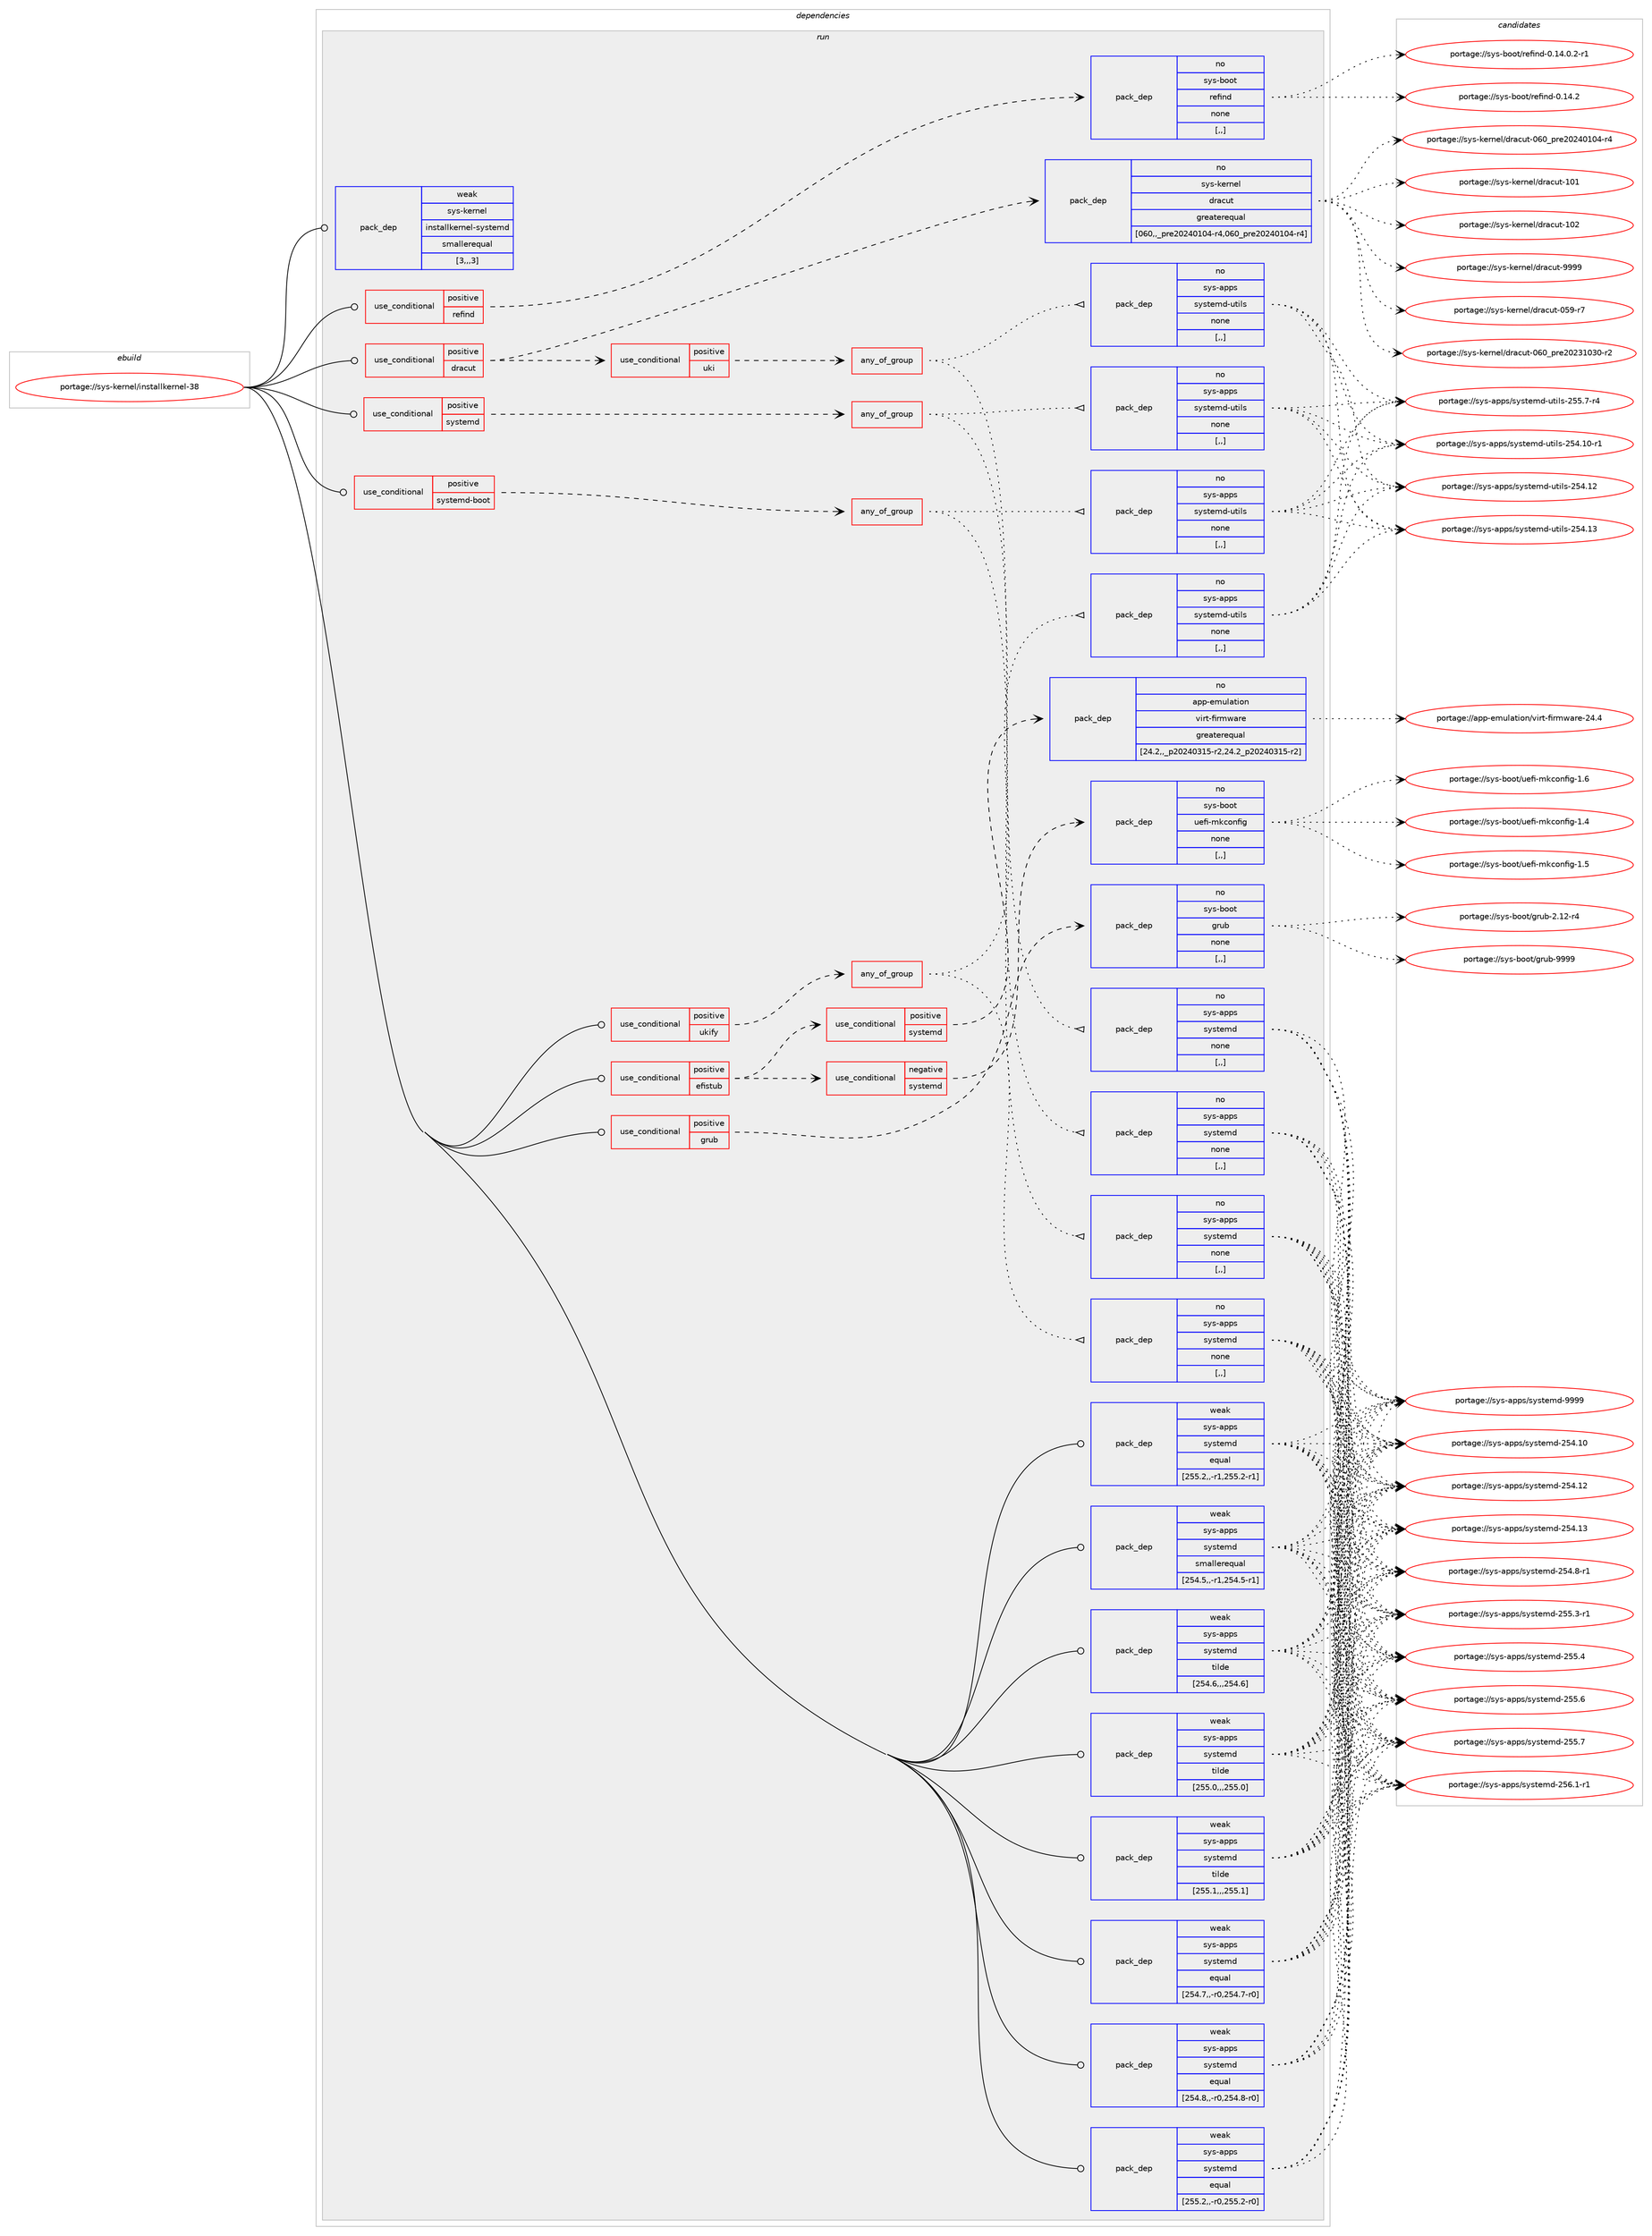 digraph prolog {

# *************
# Graph options
# *************

newrank=true;
concentrate=true;
compound=true;
graph [rankdir=LR,fontname=Helvetica,fontsize=10,ranksep=1.5];#, ranksep=2.5, nodesep=0.2];
edge  [arrowhead=vee];
node  [fontname=Helvetica,fontsize=10];

# **********
# The ebuild
# **********

subgraph cluster_leftcol {
color=gray;
label=<<i>ebuild</i>>;
id [label="portage://sys-kernel/installkernel-38", color=red, width=4, href="../sys-kernel/installkernel-38.svg"];
}

# ****************
# The dependencies
# ****************

subgraph cluster_midcol {
color=gray;
label=<<i>dependencies</i>>;
subgraph cluster_compile {
fillcolor="#eeeeee";
style=filled;
label=<<i>compile</i>>;
}
subgraph cluster_compileandrun {
fillcolor="#eeeeee";
style=filled;
label=<<i>compile and run</i>>;
}
subgraph cluster_run {
fillcolor="#eeeeee";
style=filled;
label=<<i>run</i>>;
subgraph cond114056 {
dependency428863 [label=<<TABLE BORDER="0" CELLBORDER="1" CELLSPACING="0" CELLPADDING="4"><TR><TD ROWSPAN="3" CELLPADDING="10">use_conditional</TD></TR><TR><TD>positive</TD></TR><TR><TD>dracut</TD></TR></TABLE>>, shape=none, color=red];
subgraph pack311896 {
dependency428864 [label=<<TABLE BORDER="0" CELLBORDER="1" CELLSPACING="0" CELLPADDING="4" WIDTH="220"><TR><TD ROWSPAN="6" CELLPADDING="30">pack_dep</TD></TR><TR><TD WIDTH="110">no</TD></TR><TR><TD>sys-kernel</TD></TR><TR><TD>dracut</TD></TR><TR><TD>greaterequal</TD></TR><TR><TD>[060,,_pre20240104-r4,060_pre20240104-r4]</TD></TR></TABLE>>, shape=none, color=blue];
}
dependency428863:e -> dependency428864:w [weight=20,style="dashed",arrowhead="vee"];
subgraph cond114057 {
dependency428865 [label=<<TABLE BORDER="0" CELLBORDER="1" CELLSPACING="0" CELLPADDING="4"><TR><TD ROWSPAN="3" CELLPADDING="10">use_conditional</TD></TR><TR><TD>positive</TD></TR><TR><TD>uki</TD></TR></TABLE>>, shape=none, color=red];
subgraph any2712 {
dependency428866 [label=<<TABLE BORDER="0" CELLBORDER="1" CELLSPACING="0" CELLPADDING="4"><TR><TD CELLPADDING="10">any_of_group</TD></TR></TABLE>>, shape=none, color=red];subgraph pack311897 {
dependency428867 [label=<<TABLE BORDER="0" CELLBORDER="1" CELLSPACING="0" CELLPADDING="4" WIDTH="220"><TR><TD ROWSPAN="6" CELLPADDING="30">pack_dep</TD></TR><TR><TD WIDTH="110">no</TD></TR><TR><TD>sys-apps</TD></TR><TR><TD>systemd</TD></TR><TR><TD>none</TD></TR><TR><TD>[,,]</TD></TR></TABLE>>, shape=none, color=blue];
}
dependency428866:e -> dependency428867:w [weight=20,style="dotted",arrowhead="oinv"];
subgraph pack311898 {
dependency428868 [label=<<TABLE BORDER="0" CELLBORDER="1" CELLSPACING="0" CELLPADDING="4" WIDTH="220"><TR><TD ROWSPAN="6" CELLPADDING="30">pack_dep</TD></TR><TR><TD WIDTH="110">no</TD></TR><TR><TD>sys-apps</TD></TR><TR><TD>systemd-utils</TD></TR><TR><TD>none</TD></TR><TR><TD>[,,]</TD></TR></TABLE>>, shape=none, color=blue];
}
dependency428866:e -> dependency428868:w [weight=20,style="dotted",arrowhead="oinv"];
}
dependency428865:e -> dependency428866:w [weight=20,style="dashed",arrowhead="vee"];
}
dependency428863:e -> dependency428865:w [weight=20,style="dashed",arrowhead="vee"];
}
id:e -> dependency428863:w [weight=20,style="solid",arrowhead="odot"];
subgraph cond114058 {
dependency428869 [label=<<TABLE BORDER="0" CELLBORDER="1" CELLSPACING="0" CELLPADDING="4"><TR><TD ROWSPAN="3" CELLPADDING="10">use_conditional</TD></TR><TR><TD>positive</TD></TR><TR><TD>efistub</TD></TR></TABLE>>, shape=none, color=red];
subgraph cond114059 {
dependency428870 [label=<<TABLE BORDER="0" CELLBORDER="1" CELLSPACING="0" CELLPADDING="4"><TR><TD ROWSPAN="3" CELLPADDING="10">use_conditional</TD></TR><TR><TD>positive</TD></TR><TR><TD>systemd</TD></TR></TABLE>>, shape=none, color=red];
subgraph pack311899 {
dependency428871 [label=<<TABLE BORDER="0" CELLBORDER="1" CELLSPACING="0" CELLPADDING="4" WIDTH="220"><TR><TD ROWSPAN="6" CELLPADDING="30">pack_dep</TD></TR><TR><TD WIDTH="110">no</TD></TR><TR><TD>app-emulation</TD></TR><TR><TD>virt-firmware</TD></TR><TR><TD>greaterequal</TD></TR><TR><TD>[24.2,,_p20240315-r2,24.2_p20240315-r2]</TD></TR></TABLE>>, shape=none, color=blue];
}
dependency428870:e -> dependency428871:w [weight=20,style="dashed",arrowhead="vee"];
}
dependency428869:e -> dependency428870:w [weight=20,style="dashed",arrowhead="vee"];
subgraph cond114060 {
dependency428872 [label=<<TABLE BORDER="0" CELLBORDER="1" CELLSPACING="0" CELLPADDING="4"><TR><TD ROWSPAN="3" CELLPADDING="10">use_conditional</TD></TR><TR><TD>negative</TD></TR><TR><TD>systemd</TD></TR></TABLE>>, shape=none, color=red];
subgraph pack311900 {
dependency428873 [label=<<TABLE BORDER="0" CELLBORDER="1" CELLSPACING="0" CELLPADDING="4" WIDTH="220"><TR><TD ROWSPAN="6" CELLPADDING="30">pack_dep</TD></TR><TR><TD WIDTH="110">no</TD></TR><TR><TD>sys-boot</TD></TR><TR><TD>uefi-mkconfig</TD></TR><TR><TD>none</TD></TR><TR><TD>[,,]</TD></TR></TABLE>>, shape=none, color=blue];
}
dependency428872:e -> dependency428873:w [weight=20,style="dashed",arrowhead="vee"];
}
dependency428869:e -> dependency428872:w [weight=20,style="dashed",arrowhead="vee"];
}
id:e -> dependency428869:w [weight=20,style="solid",arrowhead="odot"];
subgraph cond114061 {
dependency428874 [label=<<TABLE BORDER="0" CELLBORDER="1" CELLSPACING="0" CELLPADDING="4"><TR><TD ROWSPAN="3" CELLPADDING="10">use_conditional</TD></TR><TR><TD>positive</TD></TR><TR><TD>grub</TD></TR></TABLE>>, shape=none, color=red];
subgraph pack311901 {
dependency428875 [label=<<TABLE BORDER="0" CELLBORDER="1" CELLSPACING="0" CELLPADDING="4" WIDTH="220"><TR><TD ROWSPAN="6" CELLPADDING="30">pack_dep</TD></TR><TR><TD WIDTH="110">no</TD></TR><TR><TD>sys-boot</TD></TR><TR><TD>grub</TD></TR><TR><TD>none</TD></TR><TR><TD>[,,]</TD></TR></TABLE>>, shape=none, color=blue];
}
dependency428874:e -> dependency428875:w [weight=20,style="dashed",arrowhead="vee"];
}
id:e -> dependency428874:w [weight=20,style="solid",arrowhead="odot"];
subgraph cond114062 {
dependency428876 [label=<<TABLE BORDER="0" CELLBORDER="1" CELLSPACING="0" CELLPADDING="4"><TR><TD ROWSPAN="3" CELLPADDING="10">use_conditional</TD></TR><TR><TD>positive</TD></TR><TR><TD>refind</TD></TR></TABLE>>, shape=none, color=red];
subgraph pack311902 {
dependency428877 [label=<<TABLE BORDER="0" CELLBORDER="1" CELLSPACING="0" CELLPADDING="4" WIDTH="220"><TR><TD ROWSPAN="6" CELLPADDING="30">pack_dep</TD></TR><TR><TD WIDTH="110">no</TD></TR><TR><TD>sys-boot</TD></TR><TR><TD>refind</TD></TR><TR><TD>none</TD></TR><TR><TD>[,,]</TD></TR></TABLE>>, shape=none, color=blue];
}
dependency428876:e -> dependency428877:w [weight=20,style="dashed",arrowhead="vee"];
}
id:e -> dependency428876:w [weight=20,style="solid",arrowhead="odot"];
subgraph cond114063 {
dependency428878 [label=<<TABLE BORDER="0" CELLBORDER="1" CELLSPACING="0" CELLPADDING="4"><TR><TD ROWSPAN="3" CELLPADDING="10">use_conditional</TD></TR><TR><TD>positive</TD></TR><TR><TD>systemd</TD></TR></TABLE>>, shape=none, color=red];
subgraph any2713 {
dependency428879 [label=<<TABLE BORDER="0" CELLBORDER="1" CELLSPACING="0" CELLPADDING="4"><TR><TD CELLPADDING="10">any_of_group</TD></TR></TABLE>>, shape=none, color=red];subgraph pack311903 {
dependency428880 [label=<<TABLE BORDER="0" CELLBORDER="1" CELLSPACING="0" CELLPADDING="4" WIDTH="220"><TR><TD ROWSPAN="6" CELLPADDING="30">pack_dep</TD></TR><TR><TD WIDTH="110">no</TD></TR><TR><TD>sys-apps</TD></TR><TR><TD>systemd</TD></TR><TR><TD>none</TD></TR><TR><TD>[,,]</TD></TR></TABLE>>, shape=none, color=blue];
}
dependency428879:e -> dependency428880:w [weight=20,style="dotted",arrowhead="oinv"];
subgraph pack311904 {
dependency428881 [label=<<TABLE BORDER="0" CELLBORDER="1" CELLSPACING="0" CELLPADDING="4" WIDTH="220"><TR><TD ROWSPAN="6" CELLPADDING="30">pack_dep</TD></TR><TR><TD WIDTH="110">no</TD></TR><TR><TD>sys-apps</TD></TR><TR><TD>systemd-utils</TD></TR><TR><TD>none</TD></TR><TR><TD>[,,]</TD></TR></TABLE>>, shape=none, color=blue];
}
dependency428879:e -> dependency428881:w [weight=20,style="dotted",arrowhead="oinv"];
}
dependency428878:e -> dependency428879:w [weight=20,style="dashed",arrowhead="vee"];
}
id:e -> dependency428878:w [weight=20,style="solid",arrowhead="odot"];
subgraph cond114064 {
dependency428882 [label=<<TABLE BORDER="0" CELLBORDER="1" CELLSPACING="0" CELLPADDING="4"><TR><TD ROWSPAN="3" CELLPADDING="10">use_conditional</TD></TR><TR><TD>positive</TD></TR><TR><TD>systemd-boot</TD></TR></TABLE>>, shape=none, color=red];
subgraph any2714 {
dependency428883 [label=<<TABLE BORDER="0" CELLBORDER="1" CELLSPACING="0" CELLPADDING="4"><TR><TD CELLPADDING="10">any_of_group</TD></TR></TABLE>>, shape=none, color=red];subgraph pack311905 {
dependency428884 [label=<<TABLE BORDER="0" CELLBORDER="1" CELLSPACING="0" CELLPADDING="4" WIDTH="220"><TR><TD ROWSPAN="6" CELLPADDING="30">pack_dep</TD></TR><TR><TD WIDTH="110">no</TD></TR><TR><TD>sys-apps</TD></TR><TR><TD>systemd</TD></TR><TR><TD>none</TD></TR><TR><TD>[,,]</TD></TR></TABLE>>, shape=none, color=blue];
}
dependency428883:e -> dependency428884:w [weight=20,style="dotted",arrowhead="oinv"];
subgraph pack311906 {
dependency428885 [label=<<TABLE BORDER="0" CELLBORDER="1" CELLSPACING="0" CELLPADDING="4" WIDTH="220"><TR><TD ROWSPAN="6" CELLPADDING="30">pack_dep</TD></TR><TR><TD WIDTH="110">no</TD></TR><TR><TD>sys-apps</TD></TR><TR><TD>systemd-utils</TD></TR><TR><TD>none</TD></TR><TR><TD>[,,]</TD></TR></TABLE>>, shape=none, color=blue];
}
dependency428883:e -> dependency428885:w [weight=20,style="dotted",arrowhead="oinv"];
}
dependency428882:e -> dependency428883:w [weight=20,style="dashed",arrowhead="vee"];
}
id:e -> dependency428882:w [weight=20,style="solid",arrowhead="odot"];
subgraph cond114065 {
dependency428886 [label=<<TABLE BORDER="0" CELLBORDER="1" CELLSPACING="0" CELLPADDING="4"><TR><TD ROWSPAN="3" CELLPADDING="10">use_conditional</TD></TR><TR><TD>positive</TD></TR><TR><TD>ukify</TD></TR></TABLE>>, shape=none, color=red];
subgraph any2715 {
dependency428887 [label=<<TABLE BORDER="0" CELLBORDER="1" CELLSPACING="0" CELLPADDING="4"><TR><TD CELLPADDING="10">any_of_group</TD></TR></TABLE>>, shape=none, color=red];subgraph pack311907 {
dependency428888 [label=<<TABLE BORDER="0" CELLBORDER="1" CELLSPACING="0" CELLPADDING="4" WIDTH="220"><TR><TD ROWSPAN="6" CELLPADDING="30">pack_dep</TD></TR><TR><TD WIDTH="110">no</TD></TR><TR><TD>sys-apps</TD></TR><TR><TD>systemd</TD></TR><TR><TD>none</TD></TR><TR><TD>[,,]</TD></TR></TABLE>>, shape=none, color=blue];
}
dependency428887:e -> dependency428888:w [weight=20,style="dotted",arrowhead="oinv"];
subgraph pack311908 {
dependency428889 [label=<<TABLE BORDER="0" CELLBORDER="1" CELLSPACING="0" CELLPADDING="4" WIDTH="220"><TR><TD ROWSPAN="6" CELLPADDING="30">pack_dep</TD></TR><TR><TD WIDTH="110">no</TD></TR><TR><TD>sys-apps</TD></TR><TR><TD>systemd-utils</TD></TR><TR><TD>none</TD></TR><TR><TD>[,,]</TD></TR></TABLE>>, shape=none, color=blue];
}
dependency428887:e -> dependency428889:w [weight=20,style="dotted",arrowhead="oinv"];
}
dependency428886:e -> dependency428887:w [weight=20,style="dashed",arrowhead="vee"];
}
id:e -> dependency428886:w [weight=20,style="solid",arrowhead="odot"];
subgraph pack311909 {
dependency428890 [label=<<TABLE BORDER="0" CELLBORDER="1" CELLSPACING="0" CELLPADDING="4" WIDTH="220"><TR><TD ROWSPAN="6" CELLPADDING="30">pack_dep</TD></TR><TR><TD WIDTH="110">weak</TD></TR><TR><TD>sys-apps</TD></TR><TR><TD>systemd</TD></TR><TR><TD>equal</TD></TR><TR><TD>[254.7,,-r0,254.7-r0]</TD></TR></TABLE>>, shape=none, color=blue];
}
id:e -> dependency428890:w [weight=20,style="solid",arrowhead="odot"];
subgraph pack311910 {
dependency428891 [label=<<TABLE BORDER="0" CELLBORDER="1" CELLSPACING="0" CELLPADDING="4" WIDTH="220"><TR><TD ROWSPAN="6" CELLPADDING="30">pack_dep</TD></TR><TR><TD WIDTH="110">weak</TD></TR><TR><TD>sys-apps</TD></TR><TR><TD>systemd</TD></TR><TR><TD>equal</TD></TR><TR><TD>[254.8,,-r0,254.8-r0]</TD></TR></TABLE>>, shape=none, color=blue];
}
id:e -> dependency428891:w [weight=20,style="solid",arrowhead="odot"];
subgraph pack311911 {
dependency428892 [label=<<TABLE BORDER="0" CELLBORDER="1" CELLSPACING="0" CELLPADDING="4" WIDTH="220"><TR><TD ROWSPAN="6" CELLPADDING="30">pack_dep</TD></TR><TR><TD WIDTH="110">weak</TD></TR><TR><TD>sys-apps</TD></TR><TR><TD>systemd</TD></TR><TR><TD>equal</TD></TR><TR><TD>[255.2,,-r0,255.2-r0]</TD></TR></TABLE>>, shape=none, color=blue];
}
id:e -> dependency428892:w [weight=20,style="solid",arrowhead="odot"];
subgraph pack311912 {
dependency428893 [label=<<TABLE BORDER="0" CELLBORDER="1" CELLSPACING="0" CELLPADDING="4" WIDTH="220"><TR><TD ROWSPAN="6" CELLPADDING="30">pack_dep</TD></TR><TR><TD WIDTH="110">weak</TD></TR><TR><TD>sys-apps</TD></TR><TR><TD>systemd</TD></TR><TR><TD>equal</TD></TR><TR><TD>[255.2,,-r1,255.2-r1]</TD></TR></TABLE>>, shape=none, color=blue];
}
id:e -> dependency428893:w [weight=20,style="solid",arrowhead="odot"];
subgraph pack311913 {
dependency428894 [label=<<TABLE BORDER="0" CELLBORDER="1" CELLSPACING="0" CELLPADDING="4" WIDTH="220"><TR><TD ROWSPAN="6" CELLPADDING="30">pack_dep</TD></TR><TR><TD WIDTH="110">weak</TD></TR><TR><TD>sys-apps</TD></TR><TR><TD>systemd</TD></TR><TR><TD>smallerequal</TD></TR><TR><TD>[254.5,,-r1,254.5-r1]</TD></TR></TABLE>>, shape=none, color=blue];
}
id:e -> dependency428894:w [weight=20,style="solid",arrowhead="odot"];
subgraph pack311914 {
dependency428895 [label=<<TABLE BORDER="0" CELLBORDER="1" CELLSPACING="0" CELLPADDING="4" WIDTH="220"><TR><TD ROWSPAN="6" CELLPADDING="30">pack_dep</TD></TR><TR><TD WIDTH="110">weak</TD></TR><TR><TD>sys-apps</TD></TR><TR><TD>systemd</TD></TR><TR><TD>tilde</TD></TR><TR><TD>[254.6,,,254.6]</TD></TR></TABLE>>, shape=none, color=blue];
}
id:e -> dependency428895:w [weight=20,style="solid",arrowhead="odot"];
subgraph pack311915 {
dependency428896 [label=<<TABLE BORDER="0" CELLBORDER="1" CELLSPACING="0" CELLPADDING="4" WIDTH="220"><TR><TD ROWSPAN="6" CELLPADDING="30">pack_dep</TD></TR><TR><TD WIDTH="110">weak</TD></TR><TR><TD>sys-apps</TD></TR><TR><TD>systemd</TD></TR><TR><TD>tilde</TD></TR><TR><TD>[255.0,,,255.0]</TD></TR></TABLE>>, shape=none, color=blue];
}
id:e -> dependency428896:w [weight=20,style="solid",arrowhead="odot"];
subgraph pack311916 {
dependency428897 [label=<<TABLE BORDER="0" CELLBORDER="1" CELLSPACING="0" CELLPADDING="4" WIDTH="220"><TR><TD ROWSPAN="6" CELLPADDING="30">pack_dep</TD></TR><TR><TD WIDTH="110">weak</TD></TR><TR><TD>sys-apps</TD></TR><TR><TD>systemd</TD></TR><TR><TD>tilde</TD></TR><TR><TD>[255.1,,,255.1]</TD></TR></TABLE>>, shape=none, color=blue];
}
id:e -> dependency428897:w [weight=20,style="solid",arrowhead="odot"];
subgraph pack311917 {
dependency428898 [label=<<TABLE BORDER="0" CELLBORDER="1" CELLSPACING="0" CELLPADDING="4" WIDTH="220"><TR><TD ROWSPAN="6" CELLPADDING="30">pack_dep</TD></TR><TR><TD WIDTH="110">weak</TD></TR><TR><TD>sys-kernel</TD></TR><TR><TD>installkernel-systemd</TD></TR><TR><TD>smallerequal</TD></TR><TR><TD>[3,,,3]</TD></TR></TABLE>>, shape=none, color=blue];
}
id:e -> dependency428898:w [weight=20,style="solid",arrowhead="odot"];
}
}

# **************
# The candidates
# **************

subgraph cluster_choices {
rank=same;
color=gray;
label=<<i>candidates</i>>;

subgraph choice311896 {
color=black;
nodesep=1;
choice11512111545107101114110101108471001149799117116454853574511455 [label="portage://sys-kernel/dracut-059-r7", color=red, width=4,href="../sys-kernel/dracut-059-r7.svg"];
choice11512111545107101114110101108471001149799117116454854489511211410150485051494851484511450 [label="portage://sys-kernel/dracut-060_pre20231030-r2", color=red, width=4,href="../sys-kernel/dracut-060_pre20231030-r2.svg"];
choice11512111545107101114110101108471001149799117116454854489511211410150485052484948524511452 [label="portage://sys-kernel/dracut-060_pre20240104-r4", color=red, width=4,href="../sys-kernel/dracut-060_pre20240104-r4.svg"];
choice1151211154510710111411010110847100114979911711645494849 [label="portage://sys-kernel/dracut-101", color=red, width=4,href="../sys-kernel/dracut-101.svg"];
choice1151211154510710111411010110847100114979911711645494850 [label="portage://sys-kernel/dracut-102", color=red, width=4,href="../sys-kernel/dracut-102.svg"];
choice115121115451071011141101011084710011497991171164557575757 [label="portage://sys-kernel/dracut-9999", color=red, width=4,href="../sys-kernel/dracut-9999.svg"];
dependency428864:e -> choice11512111545107101114110101108471001149799117116454853574511455:w [style=dotted,weight="100"];
dependency428864:e -> choice11512111545107101114110101108471001149799117116454854489511211410150485051494851484511450:w [style=dotted,weight="100"];
dependency428864:e -> choice11512111545107101114110101108471001149799117116454854489511211410150485052484948524511452:w [style=dotted,weight="100"];
dependency428864:e -> choice1151211154510710111411010110847100114979911711645494849:w [style=dotted,weight="100"];
dependency428864:e -> choice1151211154510710111411010110847100114979911711645494850:w [style=dotted,weight="100"];
dependency428864:e -> choice115121115451071011141101011084710011497991171164557575757:w [style=dotted,weight="100"];
}
subgraph choice311897 {
color=black;
nodesep=1;
choice11512111545971121121154711512111511610110910045505352464948 [label="portage://sys-apps/systemd-254.10", color=red, width=4,href="../sys-apps/systemd-254.10.svg"];
choice11512111545971121121154711512111511610110910045505352464950 [label="portage://sys-apps/systemd-254.12", color=red, width=4,href="../sys-apps/systemd-254.12.svg"];
choice11512111545971121121154711512111511610110910045505352464951 [label="portage://sys-apps/systemd-254.13", color=red, width=4,href="../sys-apps/systemd-254.13.svg"];
choice1151211154597112112115471151211151161011091004550535246564511449 [label="portage://sys-apps/systemd-254.8-r1", color=red, width=4,href="../sys-apps/systemd-254.8-r1.svg"];
choice1151211154597112112115471151211151161011091004550535346514511449 [label="portage://sys-apps/systemd-255.3-r1", color=red, width=4,href="../sys-apps/systemd-255.3-r1.svg"];
choice115121115459711211211547115121115116101109100455053534652 [label="portage://sys-apps/systemd-255.4", color=red, width=4,href="../sys-apps/systemd-255.4.svg"];
choice115121115459711211211547115121115116101109100455053534654 [label="portage://sys-apps/systemd-255.6", color=red, width=4,href="../sys-apps/systemd-255.6.svg"];
choice115121115459711211211547115121115116101109100455053534655 [label="portage://sys-apps/systemd-255.7", color=red, width=4,href="../sys-apps/systemd-255.7.svg"];
choice1151211154597112112115471151211151161011091004550535446494511449 [label="portage://sys-apps/systemd-256.1-r1", color=red, width=4,href="../sys-apps/systemd-256.1-r1.svg"];
choice1151211154597112112115471151211151161011091004557575757 [label="portage://sys-apps/systemd-9999", color=red, width=4,href="../sys-apps/systemd-9999.svg"];
dependency428867:e -> choice11512111545971121121154711512111511610110910045505352464948:w [style=dotted,weight="100"];
dependency428867:e -> choice11512111545971121121154711512111511610110910045505352464950:w [style=dotted,weight="100"];
dependency428867:e -> choice11512111545971121121154711512111511610110910045505352464951:w [style=dotted,weight="100"];
dependency428867:e -> choice1151211154597112112115471151211151161011091004550535246564511449:w [style=dotted,weight="100"];
dependency428867:e -> choice1151211154597112112115471151211151161011091004550535346514511449:w [style=dotted,weight="100"];
dependency428867:e -> choice115121115459711211211547115121115116101109100455053534652:w [style=dotted,weight="100"];
dependency428867:e -> choice115121115459711211211547115121115116101109100455053534654:w [style=dotted,weight="100"];
dependency428867:e -> choice115121115459711211211547115121115116101109100455053534655:w [style=dotted,weight="100"];
dependency428867:e -> choice1151211154597112112115471151211151161011091004550535446494511449:w [style=dotted,weight="100"];
dependency428867:e -> choice1151211154597112112115471151211151161011091004557575757:w [style=dotted,weight="100"];
}
subgraph choice311898 {
color=black;
nodesep=1;
choice11512111545971121121154711512111511610110910045117116105108115455053524649484511449 [label="portage://sys-apps/systemd-utils-254.10-r1", color=red, width=4,href="../sys-apps/systemd-utils-254.10-r1.svg"];
choice1151211154597112112115471151211151161011091004511711610510811545505352464950 [label="portage://sys-apps/systemd-utils-254.12", color=red, width=4,href="../sys-apps/systemd-utils-254.12.svg"];
choice1151211154597112112115471151211151161011091004511711610510811545505352464951 [label="portage://sys-apps/systemd-utils-254.13", color=red, width=4,href="../sys-apps/systemd-utils-254.13.svg"];
choice115121115459711211211547115121115116101109100451171161051081154550535346554511452 [label="portage://sys-apps/systemd-utils-255.7-r4", color=red, width=4,href="../sys-apps/systemd-utils-255.7-r4.svg"];
dependency428868:e -> choice11512111545971121121154711512111511610110910045117116105108115455053524649484511449:w [style=dotted,weight="100"];
dependency428868:e -> choice1151211154597112112115471151211151161011091004511711610510811545505352464950:w [style=dotted,weight="100"];
dependency428868:e -> choice1151211154597112112115471151211151161011091004511711610510811545505352464951:w [style=dotted,weight="100"];
dependency428868:e -> choice115121115459711211211547115121115116101109100451171161051081154550535346554511452:w [style=dotted,weight="100"];
}
subgraph choice311899 {
color=black;
nodesep=1;
choice9711211245101109117108971161051111104711810511411645102105114109119971141014550524652 [label="portage://app-emulation/virt-firmware-24.4", color=red, width=4,href="../app-emulation/virt-firmware-24.4.svg"];
dependency428871:e -> choice9711211245101109117108971161051111104711810511411645102105114109119971141014550524652:w [style=dotted,weight="100"];
}
subgraph choice311900 {
color=black;
nodesep=1;
choice115121115459811111111647117101102105451091079911111010210510345494652 [label="portage://sys-boot/uefi-mkconfig-1.4", color=red, width=4,href="../sys-boot/uefi-mkconfig-1.4.svg"];
choice115121115459811111111647117101102105451091079911111010210510345494653 [label="portage://sys-boot/uefi-mkconfig-1.5", color=red, width=4,href="../sys-boot/uefi-mkconfig-1.5.svg"];
choice115121115459811111111647117101102105451091079911111010210510345494654 [label="portage://sys-boot/uefi-mkconfig-1.6", color=red, width=4,href="../sys-boot/uefi-mkconfig-1.6.svg"];
dependency428873:e -> choice115121115459811111111647117101102105451091079911111010210510345494652:w [style=dotted,weight="100"];
dependency428873:e -> choice115121115459811111111647117101102105451091079911111010210510345494653:w [style=dotted,weight="100"];
dependency428873:e -> choice115121115459811111111647117101102105451091079911111010210510345494654:w [style=dotted,weight="100"];
}
subgraph choice311901 {
color=black;
nodesep=1;
choice1151211154598111111116471031141179845504649504511452 [label="portage://sys-boot/grub-2.12-r4", color=red, width=4,href="../sys-boot/grub-2.12-r4.svg"];
choice115121115459811111111647103114117984557575757 [label="portage://sys-boot/grub-9999", color=red, width=4,href="../sys-boot/grub-9999.svg"];
dependency428875:e -> choice1151211154598111111116471031141179845504649504511452:w [style=dotted,weight="100"];
dependency428875:e -> choice115121115459811111111647103114117984557575757:w [style=dotted,weight="100"];
}
subgraph choice311902 {
color=black;
nodesep=1;
choice1151211154598111111116471141011021051101004548464952464846504511449 [label="portage://sys-boot/refind-0.14.0.2-r1", color=red, width=4,href="../sys-boot/refind-0.14.0.2-r1.svg"];
choice11512111545981111111164711410110210511010045484649524650 [label="portage://sys-boot/refind-0.14.2", color=red, width=4,href="../sys-boot/refind-0.14.2.svg"];
dependency428877:e -> choice1151211154598111111116471141011021051101004548464952464846504511449:w [style=dotted,weight="100"];
dependency428877:e -> choice11512111545981111111164711410110210511010045484649524650:w [style=dotted,weight="100"];
}
subgraph choice311903 {
color=black;
nodesep=1;
choice11512111545971121121154711512111511610110910045505352464948 [label="portage://sys-apps/systemd-254.10", color=red, width=4,href="../sys-apps/systemd-254.10.svg"];
choice11512111545971121121154711512111511610110910045505352464950 [label="portage://sys-apps/systemd-254.12", color=red, width=4,href="../sys-apps/systemd-254.12.svg"];
choice11512111545971121121154711512111511610110910045505352464951 [label="portage://sys-apps/systemd-254.13", color=red, width=4,href="../sys-apps/systemd-254.13.svg"];
choice1151211154597112112115471151211151161011091004550535246564511449 [label="portage://sys-apps/systemd-254.8-r1", color=red, width=4,href="../sys-apps/systemd-254.8-r1.svg"];
choice1151211154597112112115471151211151161011091004550535346514511449 [label="portage://sys-apps/systemd-255.3-r1", color=red, width=4,href="../sys-apps/systemd-255.3-r1.svg"];
choice115121115459711211211547115121115116101109100455053534652 [label="portage://sys-apps/systemd-255.4", color=red, width=4,href="../sys-apps/systemd-255.4.svg"];
choice115121115459711211211547115121115116101109100455053534654 [label="portage://sys-apps/systemd-255.6", color=red, width=4,href="../sys-apps/systemd-255.6.svg"];
choice115121115459711211211547115121115116101109100455053534655 [label="portage://sys-apps/systemd-255.7", color=red, width=4,href="../sys-apps/systemd-255.7.svg"];
choice1151211154597112112115471151211151161011091004550535446494511449 [label="portage://sys-apps/systemd-256.1-r1", color=red, width=4,href="../sys-apps/systemd-256.1-r1.svg"];
choice1151211154597112112115471151211151161011091004557575757 [label="portage://sys-apps/systemd-9999", color=red, width=4,href="../sys-apps/systemd-9999.svg"];
dependency428880:e -> choice11512111545971121121154711512111511610110910045505352464948:w [style=dotted,weight="100"];
dependency428880:e -> choice11512111545971121121154711512111511610110910045505352464950:w [style=dotted,weight="100"];
dependency428880:e -> choice11512111545971121121154711512111511610110910045505352464951:w [style=dotted,weight="100"];
dependency428880:e -> choice1151211154597112112115471151211151161011091004550535246564511449:w [style=dotted,weight="100"];
dependency428880:e -> choice1151211154597112112115471151211151161011091004550535346514511449:w [style=dotted,weight="100"];
dependency428880:e -> choice115121115459711211211547115121115116101109100455053534652:w [style=dotted,weight="100"];
dependency428880:e -> choice115121115459711211211547115121115116101109100455053534654:w [style=dotted,weight="100"];
dependency428880:e -> choice115121115459711211211547115121115116101109100455053534655:w [style=dotted,weight="100"];
dependency428880:e -> choice1151211154597112112115471151211151161011091004550535446494511449:w [style=dotted,weight="100"];
dependency428880:e -> choice1151211154597112112115471151211151161011091004557575757:w [style=dotted,weight="100"];
}
subgraph choice311904 {
color=black;
nodesep=1;
choice11512111545971121121154711512111511610110910045117116105108115455053524649484511449 [label="portage://sys-apps/systemd-utils-254.10-r1", color=red, width=4,href="../sys-apps/systemd-utils-254.10-r1.svg"];
choice1151211154597112112115471151211151161011091004511711610510811545505352464950 [label="portage://sys-apps/systemd-utils-254.12", color=red, width=4,href="../sys-apps/systemd-utils-254.12.svg"];
choice1151211154597112112115471151211151161011091004511711610510811545505352464951 [label="portage://sys-apps/systemd-utils-254.13", color=red, width=4,href="../sys-apps/systemd-utils-254.13.svg"];
choice115121115459711211211547115121115116101109100451171161051081154550535346554511452 [label="portage://sys-apps/systemd-utils-255.7-r4", color=red, width=4,href="../sys-apps/systemd-utils-255.7-r4.svg"];
dependency428881:e -> choice11512111545971121121154711512111511610110910045117116105108115455053524649484511449:w [style=dotted,weight="100"];
dependency428881:e -> choice1151211154597112112115471151211151161011091004511711610510811545505352464950:w [style=dotted,weight="100"];
dependency428881:e -> choice1151211154597112112115471151211151161011091004511711610510811545505352464951:w [style=dotted,weight="100"];
dependency428881:e -> choice115121115459711211211547115121115116101109100451171161051081154550535346554511452:w [style=dotted,weight="100"];
}
subgraph choice311905 {
color=black;
nodesep=1;
choice11512111545971121121154711512111511610110910045505352464948 [label="portage://sys-apps/systemd-254.10", color=red, width=4,href="../sys-apps/systemd-254.10.svg"];
choice11512111545971121121154711512111511610110910045505352464950 [label="portage://sys-apps/systemd-254.12", color=red, width=4,href="../sys-apps/systemd-254.12.svg"];
choice11512111545971121121154711512111511610110910045505352464951 [label="portage://sys-apps/systemd-254.13", color=red, width=4,href="../sys-apps/systemd-254.13.svg"];
choice1151211154597112112115471151211151161011091004550535246564511449 [label="portage://sys-apps/systemd-254.8-r1", color=red, width=4,href="../sys-apps/systemd-254.8-r1.svg"];
choice1151211154597112112115471151211151161011091004550535346514511449 [label="portage://sys-apps/systemd-255.3-r1", color=red, width=4,href="../sys-apps/systemd-255.3-r1.svg"];
choice115121115459711211211547115121115116101109100455053534652 [label="portage://sys-apps/systemd-255.4", color=red, width=4,href="../sys-apps/systemd-255.4.svg"];
choice115121115459711211211547115121115116101109100455053534654 [label="portage://sys-apps/systemd-255.6", color=red, width=4,href="../sys-apps/systemd-255.6.svg"];
choice115121115459711211211547115121115116101109100455053534655 [label="portage://sys-apps/systemd-255.7", color=red, width=4,href="../sys-apps/systemd-255.7.svg"];
choice1151211154597112112115471151211151161011091004550535446494511449 [label="portage://sys-apps/systemd-256.1-r1", color=red, width=4,href="../sys-apps/systemd-256.1-r1.svg"];
choice1151211154597112112115471151211151161011091004557575757 [label="portage://sys-apps/systemd-9999", color=red, width=4,href="../sys-apps/systemd-9999.svg"];
dependency428884:e -> choice11512111545971121121154711512111511610110910045505352464948:w [style=dotted,weight="100"];
dependency428884:e -> choice11512111545971121121154711512111511610110910045505352464950:w [style=dotted,weight="100"];
dependency428884:e -> choice11512111545971121121154711512111511610110910045505352464951:w [style=dotted,weight="100"];
dependency428884:e -> choice1151211154597112112115471151211151161011091004550535246564511449:w [style=dotted,weight="100"];
dependency428884:e -> choice1151211154597112112115471151211151161011091004550535346514511449:w [style=dotted,weight="100"];
dependency428884:e -> choice115121115459711211211547115121115116101109100455053534652:w [style=dotted,weight="100"];
dependency428884:e -> choice115121115459711211211547115121115116101109100455053534654:w [style=dotted,weight="100"];
dependency428884:e -> choice115121115459711211211547115121115116101109100455053534655:w [style=dotted,weight="100"];
dependency428884:e -> choice1151211154597112112115471151211151161011091004550535446494511449:w [style=dotted,weight="100"];
dependency428884:e -> choice1151211154597112112115471151211151161011091004557575757:w [style=dotted,weight="100"];
}
subgraph choice311906 {
color=black;
nodesep=1;
choice11512111545971121121154711512111511610110910045117116105108115455053524649484511449 [label="portage://sys-apps/systemd-utils-254.10-r1", color=red, width=4,href="../sys-apps/systemd-utils-254.10-r1.svg"];
choice1151211154597112112115471151211151161011091004511711610510811545505352464950 [label="portage://sys-apps/systemd-utils-254.12", color=red, width=4,href="../sys-apps/systemd-utils-254.12.svg"];
choice1151211154597112112115471151211151161011091004511711610510811545505352464951 [label="portage://sys-apps/systemd-utils-254.13", color=red, width=4,href="../sys-apps/systemd-utils-254.13.svg"];
choice115121115459711211211547115121115116101109100451171161051081154550535346554511452 [label="portage://sys-apps/systemd-utils-255.7-r4", color=red, width=4,href="../sys-apps/systemd-utils-255.7-r4.svg"];
dependency428885:e -> choice11512111545971121121154711512111511610110910045117116105108115455053524649484511449:w [style=dotted,weight="100"];
dependency428885:e -> choice1151211154597112112115471151211151161011091004511711610510811545505352464950:w [style=dotted,weight="100"];
dependency428885:e -> choice1151211154597112112115471151211151161011091004511711610510811545505352464951:w [style=dotted,weight="100"];
dependency428885:e -> choice115121115459711211211547115121115116101109100451171161051081154550535346554511452:w [style=dotted,weight="100"];
}
subgraph choice311907 {
color=black;
nodesep=1;
choice11512111545971121121154711512111511610110910045505352464948 [label="portage://sys-apps/systemd-254.10", color=red, width=4,href="../sys-apps/systemd-254.10.svg"];
choice11512111545971121121154711512111511610110910045505352464950 [label="portage://sys-apps/systemd-254.12", color=red, width=4,href="../sys-apps/systemd-254.12.svg"];
choice11512111545971121121154711512111511610110910045505352464951 [label="portage://sys-apps/systemd-254.13", color=red, width=4,href="../sys-apps/systemd-254.13.svg"];
choice1151211154597112112115471151211151161011091004550535246564511449 [label="portage://sys-apps/systemd-254.8-r1", color=red, width=4,href="../sys-apps/systemd-254.8-r1.svg"];
choice1151211154597112112115471151211151161011091004550535346514511449 [label="portage://sys-apps/systemd-255.3-r1", color=red, width=4,href="../sys-apps/systemd-255.3-r1.svg"];
choice115121115459711211211547115121115116101109100455053534652 [label="portage://sys-apps/systemd-255.4", color=red, width=4,href="../sys-apps/systemd-255.4.svg"];
choice115121115459711211211547115121115116101109100455053534654 [label="portage://sys-apps/systemd-255.6", color=red, width=4,href="../sys-apps/systemd-255.6.svg"];
choice115121115459711211211547115121115116101109100455053534655 [label="portage://sys-apps/systemd-255.7", color=red, width=4,href="../sys-apps/systemd-255.7.svg"];
choice1151211154597112112115471151211151161011091004550535446494511449 [label="portage://sys-apps/systemd-256.1-r1", color=red, width=4,href="../sys-apps/systemd-256.1-r1.svg"];
choice1151211154597112112115471151211151161011091004557575757 [label="portage://sys-apps/systemd-9999", color=red, width=4,href="../sys-apps/systemd-9999.svg"];
dependency428888:e -> choice11512111545971121121154711512111511610110910045505352464948:w [style=dotted,weight="100"];
dependency428888:e -> choice11512111545971121121154711512111511610110910045505352464950:w [style=dotted,weight="100"];
dependency428888:e -> choice11512111545971121121154711512111511610110910045505352464951:w [style=dotted,weight="100"];
dependency428888:e -> choice1151211154597112112115471151211151161011091004550535246564511449:w [style=dotted,weight="100"];
dependency428888:e -> choice1151211154597112112115471151211151161011091004550535346514511449:w [style=dotted,weight="100"];
dependency428888:e -> choice115121115459711211211547115121115116101109100455053534652:w [style=dotted,weight="100"];
dependency428888:e -> choice115121115459711211211547115121115116101109100455053534654:w [style=dotted,weight="100"];
dependency428888:e -> choice115121115459711211211547115121115116101109100455053534655:w [style=dotted,weight="100"];
dependency428888:e -> choice1151211154597112112115471151211151161011091004550535446494511449:w [style=dotted,weight="100"];
dependency428888:e -> choice1151211154597112112115471151211151161011091004557575757:w [style=dotted,weight="100"];
}
subgraph choice311908 {
color=black;
nodesep=1;
choice11512111545971121121154711512111511610110910045117116105108115455053524649484511449 [label="portage://sys-apps/systemd-utils-254.10-r1", color=red, width=4,href="../sys-apps/systemd-utils-254.10-r1.svg"];
choice1151211154597112112115471151211151161011091004511711610510811545505352464950 [label="portage://sys-apps/systemd-utils-254.12", color=red, width=4,href="../sys-apps/systemd-utils-254.12.svg"];
choice1151211154597112112115471151211151161011091004511711610510811545505352464951 [label="portage://sys-apps/systemd-utils-254.13", color=red, width=4,href="../sys-apps/systemd-utils-254.13.svg"];
choice115121115459711211211547115121115116101109100451171161051081154550535346554511452 [label="portage://sys-apps/systemd-utils-255.7-r4", color=red, width=4,href="../sys-apps/systemd-utils-255.7-r4.svg"];
dependency428889:e -> choice11512111545971121121154711512111511610110910045117116105108115455053524649484511449:w [style=dotted,weight="100"];
dependency428889:e -> choice1151211154597112112115471151211151161011091004511711610510811545505352464950:w [style=dotted,weight="100"];
dependency428889:e -> choice1151211154597112112115471151211151161011091004511711610510811545505352464951:w [style=dotted,weight="100"];
dependency428889:e -> choice115121115459711211211547115121115116101109100451171161051081154550535346554511452:w [style=dotted,weight="100"];
}
subgraph choice311909 {
color=black;
nodesep=1;
choice11512111545971121121154711512111511610110910045505352464948 [label="portage://sys-apps/systemd-254.10", color=red, width=4,href="../sys-apps/systemd-254.10.svg"];
choice11512111545971121121154711512111511610110910045505352464950 [label="portage://sys-apps/systemd-254.12", color=red, width=4,href="../sys-apps/systemd-254.12.svg"];
choice11512111545971121121154711512111511610110910045505352464951 [label="portage://sys-apps/systemd-254.13", color=red, width=4,href="../sys-apps/systemd-254.13.svg"];
choice1151211154597112112115471151211151161011091004550535246564511449 [label="portage://sys-apps/systemd-254.8-r1", color=red, width=4,href="../sys-apps/systemd-254.8-r1.svg"];
choice1151211154597112112115471151211151161011091004550535346514511449 [label="portage://sys-apps/systemd-255.3-r1", color=red, width=4,href="../sys-apps/systemd-255.3-r1.svg"];
choice115121115459711211211547115121115116101109100455053534652 [label="portage://sys-apps/systemd-255.4", color=red, width=4,href="../sys-apps/systemd-255.4.svg"];
choice115121115459711211211547115121115116101109100455053534654 [label="portage://sys-apps/systemd-255.6", color=red, width=4,href="../sys-apps/systemd-255.6.svg"];
choice115121115459711211211547115121115116101109100455053534655 [label="portage://sys-apps/systemd-255.7", color=red, width=4,href="../sys-apps/systemd-255.7.svg"];
choice1151211154597112112115471151211151161011091004550535446494511449 [label="portage://sys-apps/systemd-256.1-r1", color=red, width=4,href="../sys-apps/systemd-256.1-r1.svg"];
choice1151211154597112112115471151211151161011091004557575757 [label="portage://sys-apps/systemd-9999", color=red, width=4,href="../sys-apps/systemd-9999.svg"];
dependency428890:e -> choice11512111545971121121154711512111511610110910045505352464948:w [style=dotted,weight="100"];
dependency428890:e -> choice11512111545971121121154711512111511610110910045505352464950:w [style=dotted,weight="100"];
dependency428890:e -> choice11512111545971121121154711512111511610110910045505352464951:w [style=dotted,weight="100"];
dependency428890:e -> choice1151211154597112112115471151211151161011091004550535246564511449:w [style=dotted,weight="100"];
dependency428890:e -> choice1151211154597112112115471151211151161011091004550535346514511449:w [style=dotted,weight="100"];
dependency428890:e -> choice115121115459711211211547115121115116101109100455053534652:w [style=dotted,weight="100"];
dependency428890:e -> choice115121115459711211211547115121115116101109100455053534654:w [style=dotted,weight="100"];
dependency428890:e -> choice115121115459711211211547115121115116101109100455053534655:w [style=dotted,weight="100"];
dependency428890:e -> choice1151211154597112112115471151211151161011091004550535446494511449:w [style=dotted,weight="100"];
dependency428890:e -> choice1151211154597112112115471151211151161011091004557575757:w [style=dotted,weight="100"];
}
subgraph choice311910 {
color=black;
nodesep=1;
choice11512111545971121121154711512111511610110910045505352464948 [label="portage://sys-apps/systemd-254.10", color=red, width=4,href="../sys-apps/systemd-254.10.svg"];
choice11512111545971121121154711512111511610110910045505352464950 [label="portage://sys-apps/systemd-254.12", color=red, width=4,href="../sys-apps/systemd-254.12.svg"];
choice11512111545971121121154711512111511610110910045505352464951 [label="portage://sys-apps/systemd-254.13", color=red, width=4,href="../sys-apps/systemd-254.13.svg"];
choice1151211154597112112115471151211151161011091004550535246564511449 [label="portage://sys-apps/systemd-254.8-r1", color=red, width=4,href="../sys-apps/systemd-254.8-r1.svg"];
choice1151211154597112112115471151211151161011091004550535346514511449 [label="portage://sys-apps/systemd-255.3-r1", color=red, width=4,href="../sys-apps/systemd-255.3-r1.svg"];
choice115121115459711211211547115121115116101109100455053534652 [label="portage://sys-apps/systemd-255.4", color=red, width=4,href="../sys-apps/systemd-255.4.svg"];
choice115121115459711211211547115121115116101109100455053534654 [label="portage://sys-apps/systemd-255.6", color=red, width=4,href="../sys-apps/systemd-255.6.svg"];
choice115121115459711211211547115121115116101109100455053534655 [label="portage://sys-apps/systemd-255.7", color=red, width=4,href="../sys-apps/systemd-255.7.svg"];
choice1151211154597112112115471151211151161011091004550535446494511449 [label="portage://sys-apps/systemd-256.1-r1", color=red, width=4,href="../sys-apps/systemd-256.1-r1.svg"];
choice1151211154597112112115471151211151161011091004557575757 [label="portage://sys-apps/systemd-9999", color=red, width=4,href="../sys-apps/systemd-9999.svg"];
dependency428891:e -> choice11512111545971121121154711512111511610110910045505352464948:w [style=dotted,weight="100"];
dependency428891:e -> choice11512111545971121121154711512111511610110910045505352464950:w [style=dotted,weight="100"];
dependency428891:e -> choice11512111545971121121154711512111511610110910045505352464951:w [style=dotted,weight="100"];
dependency428891:e -> choice1151211154597112112115471151211151161011091004550535246564511449:w [style=dotted,weight="100"];
dependency428891:e -> choice1151211154597112112115471151211151161011091004550535346514511449:w [style=dotted,weight="100"];
dependency428891:e -> choice115121115459711211211547115121115116101109100455053534652:w [style=dotted,weight="100"];
dependency428891:e -> choice115121115459711211211547115121115116101109100455053534654:w [style=dotted,weight="100"];
dependency428891:e -> choice115121115459711211211547115121115116101109100455053534655:w [style=dotted,weight="100"];
dependency428891:e -> choice1151211154597112112115471151211151161011091004550535446494511449:w [style=dotted,weight="100"];
dependency428891:e -> choice1151211154597112112115471151211151161011091004557575757:w [style=dotted,weight="100"];
}
subgraph choice311911 {
color=black;
nodesep=1;
choice11512111545971121121154711512111511610110910045505352464948 [label="portage://sys-apps/systemd-254.10", color=red, width=4,href="../sys-apps/systemd-254.10.svg"];
choice11512111545971121121154711512111511610110910045505352464950 [label="portage://sys-apps/systemd-254.12", color=red, width=4,href="../sys-apps/systemd-254.12.svg"];
choice11512111545971121121154711512111511610110910045505352464951 [label="portage://sys-apps/systemd-254.13", color=red, width=4,href="../sys-apps/systemd-254.13.svg"];
choice1151211154597112112115471151211151161011091004550535246564511449 [label="portage://sys-apps/systemd-254.8-r1", color=red, width=4,href="../sys-apps/systemd-254.8-r1.svg"];
choice1151211154597112112115471151211151161011091004550535346514511449 [label="portage://sys-apps/systemd-255.3-r1", color=red, width=4,href="../sys-apps/systemd-255.3-r1.svg"];
choice115121115459711211211547115121115116101109100455053534652 [label="portage://sys-apps/systemd-255.4", color=red, width=4,href="../sys-apps/systemd-255.4.svg"];
choice115121115459711211211547115121115116101109100455053534654 [label="portage://sys-apps/systemd-255.6", color=red, width=4,href="../sys-apps/systemd-255.6.svg"];
choice115121115459711211211547115121115116101109100455053534655 [label="portage://sys-apps/systemd-255.7", color=red, width=4,href="../sys-apps/systemd-255.7.svg"];
choice1151211154597112112115471151211151161011091004550535446494511449 [label="portage://sys-apps/systemd-256.1-r1", color=red, width=4,href="../sys-apps/systemd-256.1-r1.svg"];
choice1151211154597112112115471151211151161011091004557575757 [label="portage://sys-apps/systemd-9999", color=red, width=4,href="../sys-apps/systemd-9999.svg"];
dependency428892:e -> choice11512111545971121121154711512111511610110910045505352464948:w [style=dotted,weight="100"];
dependency428892:e -> choice11512111545971121121154711512111511610110910045505352464950:w [style=dotted,weight="100"];
dependency428892:e -> choice11512111545971121121154711512111511610110910045505352464951:w [style=dotted,weight="100"];
dependency428892:e -> choice1151211154597112112115471151211151161011091004550535246564511449:w [style=dotted,weight="100"];
dependency428892:e -> choice1151211154597112112115471151211151161011091004550535346514511449:w [style=dotted,weight="100"];
dependency428892:e -> choice115121115459711211211547115121115116101109100455053534652:w [style=dotted,weight="100"];
dependency428892:e -> choice115121115459711211211547115121115116101109100455053534654:w [style=dotted,weight="100"];
dependency428892:e -> choice115121115459711211211547115121115116101109100455053534655:w [style=dotted,weight="100"];
dependency428892:e -> choice1151211154597112112115471151211151161011091004550535446494511449:w [style=dotted,weight="100"];
dependency428892:e -> choice1151211154597112112115471151211151161011091004557575757:w [style=dotted,weight="100"];
}
subgraph choice311912 {
color=black;
nodesep=1;
choice11512111545971121121154711512111511610110910045505352464948 [label="portage://sys-apps/systemd-254.10", color=red, width=4,href="../sys-apps/systemd-254.10.svg"];
choice11512111545971121121154711512111511610110910045505352464950 [label="portage://sys-apps/systemd-254.12", color=red, width=4,href="../sys-apps/systemd-254.12.svg"];
choice11512111545971121121154711512111511610110910045505352464951 [label="portage://sys-apps/systemd-254.13", color=red, width=4,href="../sys-apps/systemd-254.13.svg"];
choice1151211154597112112115471151211151161011091004550535246564511449 [label="portage://sys-apps/systemd-254.8-r1", color=red, width=4,href="../sys-apps/systemd-254.8-r1.svg"];
choice1151211154597112112115471151211151161011091004550535346514511449 [label="portage://sys-apps/systemd-255.3-r1", color=red, width=4,href="../sys-apps/systemd-255.3-r1.svg"];
choice115121115459711211211547115121115116101109100455053534652 [label="portage://sys-apps/systemd-255.4", color=red, width=4,href="../sys-apps/systemd-255.4.svg"];
choice115121115459711211211547115121115116101109100455053534654 [label="portage://sys-apps/systemd-255.6", color=red, width=4,href="../sys-apps/systemd-255.6.svg"];
choice115121115459711211211547115121115116101109100455053534655 [label="portage://sys-apps/systemd-255.7", color=red, width=4,href="../sys-apps/systemd-255.7.svg"];
choice1151211154597112112115471151211151161011091004550535446494511449 [label="portage://sys-apps/systemd-256.1-r1", color=red, width=4,href="../sys-apps/systemd-256.1-r1.svg"];
choice1151211154597112112115471151211151161011091004557575757 [label="portage://sys-apps/systemd-9999", color=red, width=4,href="../sys-apps/systemd-9999.svg"];
dependency428893:e -> choice11512111545971121121154711512111511610110910045505352464948:w [style=dotted,weight="100"];
dependency428893:e -> choice11512111545971121121154711512111511610110910045505352464950:w [style=dotted,weight="100"];
dependency428893:e -> choice11512111545971121121154711512111511610110910045505352464951:w [style=dotted,weight="100"];
dependency428893:e -> choice1151211154597112112115471151211151161011091004550535246564511449:w [style=dotted,weight="100"];
dependency428893:e -> choice1151211154597112112115471151211151161011091004550535346514511449:w [style=dotted,weight="100"];
dependency428893:e -> choice115121115459711211211547115121115116101109100455053534652:w [style=dotted,weight="100"];
dependency428893:e -> choice115121115459711211211547115121115116101109100455053534654:w [style=dotted,weight="100"];
dependency428893:e -> choice115121115459711211211547115121115116101109100455053534655:w [style=dotted,weight="100"];
dependency428893:e -> choice1151211154597112112115471151211151161011091004550535446494511449:w [style=dotted,weight="100"];
dependency428893:e -> choice1151211154597112112115471151211151161011091004557575757:w [style=dotted,weight="100"];
}
subgraph choice311913 {
color=black;
nodesep=1;
choice11512111545971121121154711512111511610110910045505352464948 [label="portage://sys-apps/systemd-254.10", color=red, width=4,href="../sys-apps/systemd-254.10.svg"];
choice11512111545971121121154711512111511610110910045505352464950 [label="portage://sys-apps/systemd-254.12", color=red, width=4,href="../sys-apps/systemd-254.12.svg"];
choice11512111545971121121154711512111511610110910045505352464951 [label="portage://sys-apps/systemd-254.13", color=red, width=4,href="../sys-apps/systemd-254.13.svg"];
choice1151211154597112112115471151211151161011091004550535246564511449 [label="portage://sys-apps/systemd-254.8-r1", color=red, width=4,href="../sys-apps/systemd-254.8-r1.svg"];
choice1151211154597112112115471151211151161011091004550535346514511449 [label="portage://sys-apps/systemd-255.3-r1", color=red, width=4,href="../sys-apps/systemd-255.3-r1.svg"];
choice115121115459711211211547115121115116101109100455053534652 [label="portage://sys-apps/systemd-255.4", color=red, width=4,href="../sys-apps/systemd-255.4.svg"];
choice115121115459711211211547115121115116101109100455053534654 [label="portage://sys-apps/systemd-255.6", color=red, width=4,href="../sys-apps/systemd-255.6.svg"];
choice115121115459711211211547115121115116101109100455053534655 [label="portage://sys-apps/systemd-255.7", color=red, width=4,href="../sys-apps/systemd-255.7.svg"];
choice1151211154597112112115471151211151161011091004550535446494511449 [label="portage://sys-apps/systemd-256.1-r1", color=red, width=4,href="../sys-apps/systemd-256.1-r1.svg"];
choice1151211154597112112115471151211151161011091004557575757 [label="portage://sys-apps/systemd-9999", color=red, width=4,href="../sys-apps/systemd-9999.svg"];
dependency428894:e -> choice11512111545971121121154711512111511610110910045505352464948:w [style=dotted,weight="100"];
dependency428894:e -> choice11512111545971121121154711512111511610110910045505352464950:w [style=dotted,weight="100"];
dependency428894:e -> choice11512111545971121121154711512111511610110910045505352464951:w [style=dotted,weight="100"];
dependency428894:e -> choice1151211154597112112115471151211151161011091004550535246564511449:w [style=dotted,weight="100"];
dependency428894:e -> choice1151211154597112112115471151211151161011091004550535346514511449:w [style=dotted,weight="100"];
dependency428894:e -> choice115121115459711211211547115121115116101109100455053534652:w [style=dotted,weight="100"];
dependency428894:e -> choice115121115459711211211547115121115116101109100455053534654:w [style=dotted,weight="100"];
dependency428894:e -> choice115121115459711211211547115121115116101109100455053534655:w [style=dotted,weight="100"];
dependency428894:e -> choice1151211154597112112115471151211151161011091004550535446494511449:w [style=dotted,weight="100"];
dependency428894:e -> choice1151211154597112112115471151211151161011091004557575757:w [style=dotted,weight="100"];
}
subgraph choice311914 {
color=black;
nodesep=1;
choice11512111545971121121154711512111511610110910045505352464948 [label="portage://sys-apps/systemd-254.10", color=red, width=4,href="../sys-apps/systemd-254.10.svg"];
choice11512111545971121121154711512111511610110910045505352464950 [label="portage://sys-apps/systemd-254.12", color=red, width=4,href="../sys-apps/systemd-254.12.svg"];
choice11512111545971121121154711512111511610110910045505352464951 [label="portage://sys-apps/systemd-254.13", color=red, width=4,href="../sys-apps/systemd-254.13.svg"];
choice1151211154597112112115471151211151161011091004550535246564511449 [label="portage://sys-apps/systemd-254.8-r1", color=red, width=4,href="../sys-apps/systemd-254.8-r1.svg"];
choice1151211154597112112115471151211151161011091004550535346514511449 [label="portage://sys-apps/systemd-255.3-r1", color=red, width=4,href="../sys-apps/systemd-255.3-r1.svg"];
choice115121115459711211211547115121115116101109100455053534652 [label="portage://sys-apps/systemd-255.4", color=red, width=4,href="../sys-apps/systemd-255.4.svg"];
choice115121115459711211211547115121115116101109100455053534654 [label="portage://sys-apps/systemd-255.6", color=red, width=4,href="../sys-apps/systemd-255.6.svg"];
choice115121115459711211211547115121115116101109100455053534655 [label="portage://sys-apps/systemd-255.7", color=red, width=4,href="../sys-apps/systemd-255.7.svg"];
choice1151211154597112112115471151211151161011091004550535446494511449 [label="portage://sys-apps/systemd-256.1-r1", color=red, width=4,href="../sys-apps/systemd-256.1-r1.svg"];
choice1151211154597112112115471151211151161011091004557575757 [label="portage://sys-apps/systemd-9999", color=red, width=4,href="../sys-apps/systemd-9999.svg"];
dependency428895:e -> choice11512111545971121121154711512111511610110910045505352464948:w [style=dotted,weight="100"];
dependency428895:e -> choice11512111545971121121154711512111511610110910045505352464950:w [style=dotted,weight="100"];
dependency428895:e -> choice11512111545971121121154711512111511610110910045505352464951:w [style=dotted,weight="100"];
dependency428895:e -> choice1151211154597112112115471151211151161011091004550535246564511449:w [style=dotted,weight="100"];
dependency428895:e -> choice1151211154597112112115471151211151161011091004550535346514511449:w [style=dotted,weight="100"];
dependency428895:e -> choice115121115459711211211547115121115116101109100455053534652:w [style=dotted,weight="100"];
dependency428895:e -> choice115121115459711211211547115121115116101109100455053534654:w [style=dotted,weight="100"];
dependency428895:e -> choice115121115459711211211547115121115116101109100455053534655:w [style=dotted,weight="100"];
dependency428895:e -> choice1151211154597112112115471151211151161011091004550535446494511449:w [style=dotted,weight="100"];
dependency428895:e -> choice1151211154597112112115471151211151161011091004557575757:w [style=dotted,weight="100"];
}
subgraph choice311915 {
color=black;
nodesep=1;
choice11512111545971121121154711512111511610110910045505352464948 [label="portage://sys-apps/systemd-254.10", color=red, width=4,href="../sys-apps/systemd-254.10.svg"];
choice11512111545971121121154711512111511610110910045505352464950 [label="portage://sys-apps/systemd-254.12", color=red, width=4,href="../sys-apps/systemd-254.12.svg"];
choice11512111545971121121154711512111511610110910045505352464951 [label="portage://sys-apps/systemd-254.13", color=red, width=4,href="../sys-apps/systemd-254.13.svg"];
choice1151211154597112112115471151211151161011091004550535246564511449 [label="portage://sys-apps/systemd-254.8-r1", color=red, width=4,href="../sys-apps/systemd-254.8-r1.svg"];
choice1151211154597112112115471151211151161011091004550535346514511449 [label="portage://sys-apps/systemd-255.3-r1", color=red, width=4,href="../sys-apps/systemd-255.3-r1.svg"];
choice115121115459711211211547115121115116101109100455053534652 [label="portage://sys-apps/systemd-255.4", color=red, width=4,href="../sys-apps/systemd-255.4.svg"];
choice115121115459711211211547115121115116101109100455053534654 [label="portage://sys-apps/systemd-255.6", color=red, width=4,href="../sys-apps/systemd-255.6.svg"];
choice115121115459711211211547115121115116101109100455053534655 [label="portage://sys-apps/systemd-255.7", color=red, width=4,href="../sys-apps/systemd-255.7.svg"];
choice1151211154597112112115471151211151161011091004550535446494511449 [label="portage://sys-apps/systemd-256.1-r1", color=red, width=4,href="../sys-apps/systemd-256.1-r1.svg"];
choice1151211154597112112115471151211151161011091004557575757 [label="portage://sys-apps/systemd-9999", color=red, width=4,href="../sys-apps/systemd-9999.svg"];
dependency428896:e -> choice11512111545971121121154711512111511610110910045505352464948:w [style=dotted,weight="100"];
dependency428896:e -> choice11512111545971121121154711512111511610110910045505352464950:w [style=dotted,weight="100"];
dependency428896:e -> choice11512111545971121121154711512111511610110910045505352464951:w [style=dotted,weight="100"];
dependency428896:e -> choice1151211154597112112115471151211151161011091004550535246564511449:w [style=dotted,weight="100"];
dependency428896:e -> choice1151211154597112112115471151211151161011091004550535346514511449:w [style=dotted,weight="100"];
dependency428896:e -> choice115121115459711211211547115121115116101109100455053534652:w [style=dotted,weight="100"];
dependency428896:e -> choice115121115459711211211547115121115116101109100455053534654:w [style=dotted,weight="100"];
dependency428896:e -> choice115121115459711211211547115121115116101109100455053534655:w [style=dotted,weight="100"];
dependency428896:e -> choice1151211154597112112115471151211151161011091004550535446494511449:w [style=dotted,weight="100"];
dependency428896:e -> choice1151211154597112112115471151211151161011091004557575757:w [style=dotted,weight="100"];
}
subgraph choice311916 {
color=black;
nodesep=1;
choice11512111545971121121154711512111511610110910045505352464948 [label="portage://sys-apps/systemd-254.10", color=red, width=4,href="../sys-apps/systemd-254.10.svg"];
choice11512111545971121121154711512111511610110910045505352464950 [label="portage://sys-apps/systemd-254.12", color=red, width=4,href="../sys-apps/systemd-254.12.svg"];
choice11512111545971121121154711512111511610110910045505352464951 [label="portage://sys-apps/systemd-254.13", color=red, width=4,href="../sys-apps/systemd-254.13.svg"];
choice1151211154597112112115471151211151161011091004550535246564511449 [label="portage://sys-apps/systemd-254.8-r1", color=red, width=4,href="../sys-apps/systemd-254.8-r1.svg"];
choice1151211154597112112115471151211151161011091004550535346514511449 [label="portage://sys-apps/systemd-255.3-r1", color=red, width=4,href="../sys-apps/systemd-255.3-r1.svg"];
choice115121115459711211211547115121115116101109100455053534652 [label="portage://sys-apps/systemd-255.4", color=red, width=4,href="../sys-apps/systemd-255.4.svg"];
choice115121115459711211211547115121115116101109100455053534654 [label="portage://sys-apps/systemd-255.6", color=red, width=4,href="../sys-apps/systemd-255.6.svg"];
choice115121115459711211211547115121115116101109100455053534655 [label="portage://sys-apps/systemd-255.7", color=red, width=4,href="../sys-apps/systemd-255.7.svg"];
choice1151211154597112112115471151211151161011091004550535446494511449 [label="portage://sys-apps/systemd-256.1-r1", color=red, width=4,href="../sys-apps/systemd-256.1-r1.svg"];
choice1151211154597112112115471151211151161011091004557575757 [label="portage://sys-apps/systemd-9999", color=red, width=4,href="../sys-apps/systemd-9999.svg"];
dependency428897:e -> choice11512111545971121121154711512111511610110910045505352464948:w [style=dotted,weight="100"];
dependency428897:e -> choice11512111545971121121154711512111511610110910045505352464950:w [style=dotted,weight="100"];
dependency428897:e -> choice11512111545971121121154711512111511610110910045505352464951:w [style=dotted,weight="100"];
dependency428897:e -> choice1151211154597112112115471151211151161011091004550535246564511449:w [style=dotted,weight="100"];
dependency428897:e -> choice1151211154597112112115471151211151161011091004550535346514511449:w [style=dotted,weight="100"];
dependency428897:e -> choice115121115459711211211547115121115116101109100455053534652:w [style=dotted,weight="100"];
dependency428897:e -> choice115121115459711211211547115121115116101109100455053534654:w [style=dotted,weight="100"];
dependency428897:e -> choice115121115459711211211547115121115116101109100455053534655:w [style=dotted,weight="100"];
dependency428897:e -> choice1151211154597112112115471151211151161011091004550535446494511449:w [style=dotted,weight="100"];
dependency428897:e -> choice1151211154597112112115471151211151161011091004557575757:w [style=dotted,weight="100"];
}
subgraph choice311917 {
color=black;
nodesep=1;
}
}

}
